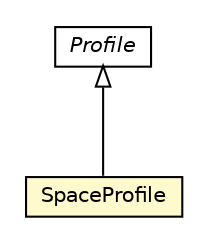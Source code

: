 #!/usr/local/bin/dot
#
# Class diagram 
# Generated by UMLGraph version R5_6-24-gf6e263 (http://www.umlgraph.org/)
#

digraph G {
	edge [fontname="Helvetica",fontsize=10,labelfontname="Helvetica",labelfontsize=10];
	node [fontname="Helvetica",fontsize=10,shape=plaintext];
	nodesep=0.25;
	ranksep=0.5;
	// org.universAAL.ontology.profile.SpaceProfile
	c333491 [label=<<table title="org.universAAL.ontology.profile.SpaceProfile" border="0" cellborder="1" cellspacing="0" cellpadding="2" port="p" bgcolor="lemonChiffon" href="./SpaceProfile.html">
		<tr><td><table border="0" cellspacing="0" cellpadding="1">
<tr><td align="center" balign="center"> SpaceProfile </td></tr>
		</table></td></tr>
		</table>>, URL="./SpaceProfile.html", fontname="Helvetica", fontcolor="black", fontsize=10.0];
	// org.universAAL.ontology.profile.Profile
	c333494 [label=<<table title="org.universAAL.ontology.profile.Profile" border="0" cellborder="1" cellspacing="0" cellpadding="2" port="p" href="./Profile.html">
		<tr><td><table border="0" cellspacing="0" cellpadding="1">
<tr><td align="center" balign="center"><font face="Helvetica-Oblique"> Profile </font></td></tr>
		</table></td></tr>
		</table>>, URL="./Profile.html", fontname="Helvetica", fontcolor="black", fontsize=10.0];
	//org.universAAL.ontology.profile.SpaceProfile extends org.universAAL.ontology.profile.Profile
	c333494:p -> c333491:p [dir=back,arrowtail=empty];
}

